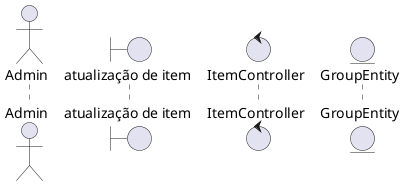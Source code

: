 @startuml
actor Admin
boundary "atualização de item" as grupo
control ItemController
entity GroupEntity

@enduml